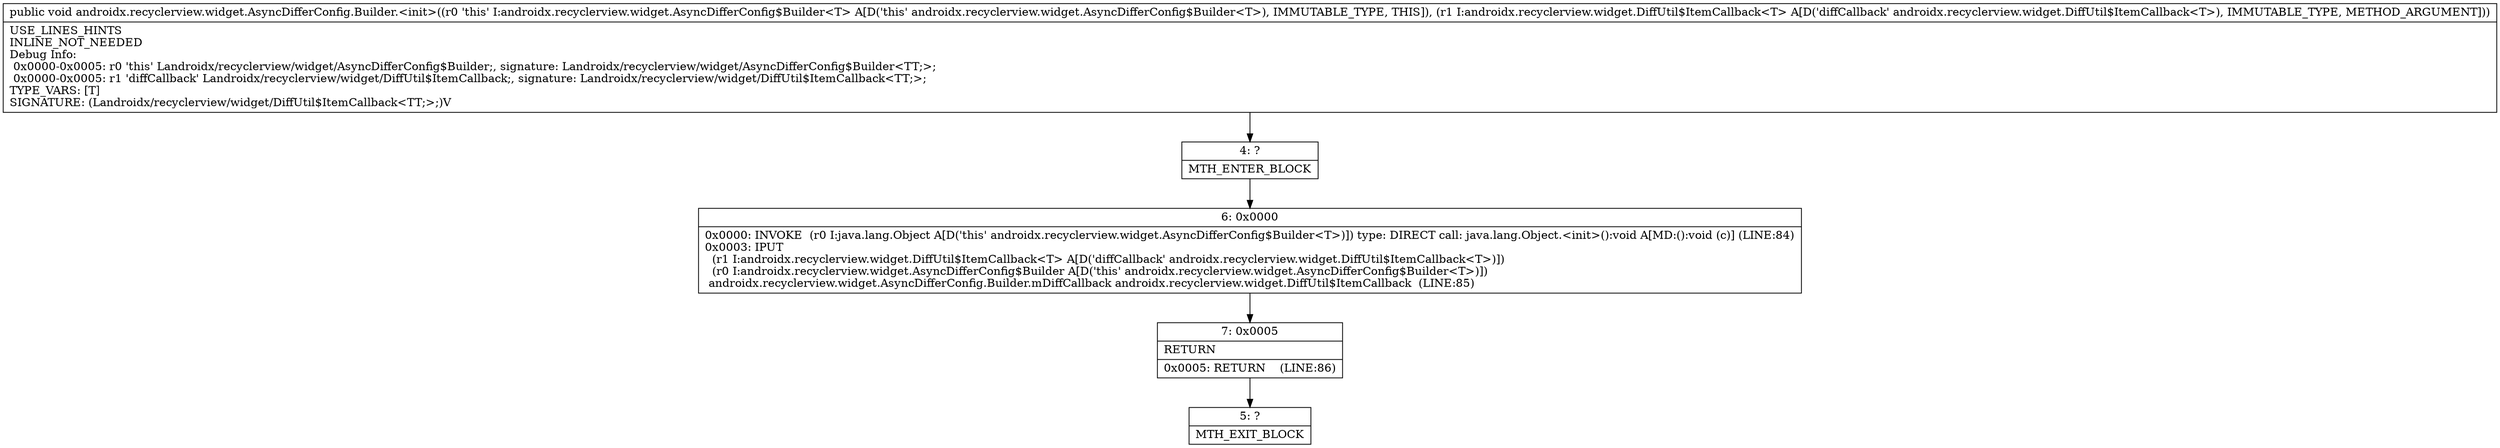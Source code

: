 digraph "CFG forandroidx.recyclerview.widget.AsyncDifferConfig.Builder.\<init\>(Landroidx\/recyclerview\/widget\/DiffUtil$ItemCallback;)V" {
Node_4 [shape=record,label="{4\:\ ?|MTH_ENTER_BLOCK\l}"];
Node_6 [shape=record,label="{6\:\ 0x0000|0x0000: INVOKE  (r0 I:java.lang.Object A[D('this' androidx.recyclerview.widget.AsyncDifferConfig$Builder\<T\>)]) type: DIRECT call: java.lang.Object.\<init\>():void A[MD:():void (c)] (LINE:84)\l0x0003: IPUT  \l  (r1 I:androidx.recyclerview.widget.DiffUtil$ItemCallback\<T\> A[D('diffCallback' androidx.recyclerview.widget.DiffUtil$ItemCallback\<T\>)])\l  (r0 I:androidx.recyclerview.widget.AsyncDifferConfig$Builder A[D('this' androidx.recyclerview.widget.AsyncDifferConfig$Builder\<T\>)])\l androidx.recyclerview.widget.AsyncDifferConfig.Builder.mDiffCallback androidx.recyclerview.widget.DiffUtil$ItemCallback  (LINE:85)\l}"];
Node_7 [shape=record,label="{7\:\ 0x0005|RETURN\l|0x0005: RETURN    (LINE:86)\l}"];
Node_5 [shape=record,label="{5\:\ ?|MTH_EXIT_BLOCK\l}"];
MethodNode[shape=record,label="{public void androidx.recyclerview.widget.AsyncDifferConfig.Builder.\<init\>((r0 'this' I:androidx.recyclerview.widget.AsyncDifferConfig$Builder\<T\> A[D('this' androidx.recyclerview.widget.AsyncDifferConfig$Builder\<T\>), IMMUTABLE_TYPE, THIS]), (r1 I:androidx.recyclerview.widget.DiffUtil$ItemCallback\<T\> A[D('diffCallback' androidx.recyclerview.widget.DiffUtil$ItemCallback\<T\>), IMMUTABLE_TYPE, METHOD_ARGUMENT]))  | USE_LINES_HINTS\lINLINE_NOT_NEEDED\lDebug Info:\l  0x0000\-0x0005: r0 'this' Landroidx\/recyclerview\/widget\/AsyncDifferConfig$Builder;, signature: Landroidx\/recyclerview\/widget\/AsyncDifferConfig$Builder\<TT;\>;\l  0x0000\-0x0005: r1 'diffCallback' Landroidx\/recyclerview\/widget\/DiffUtil$ItemCallback;, signature: Landroidx\/recyclerview\/widget\/DiffUtil$ItemCallback\<TT;\>;\lTYPE_VARS: [T]\lSIGNATURE: (Landroidx\/recyclerview\/widget\/DiffUtil$ItemCallback\<TT;\>;)V\l}"];
MethodNode -> Node_4;Node_4 -> Node_6;
Node_6 -> Node_7;
Node_7 -> Node_5;
}

